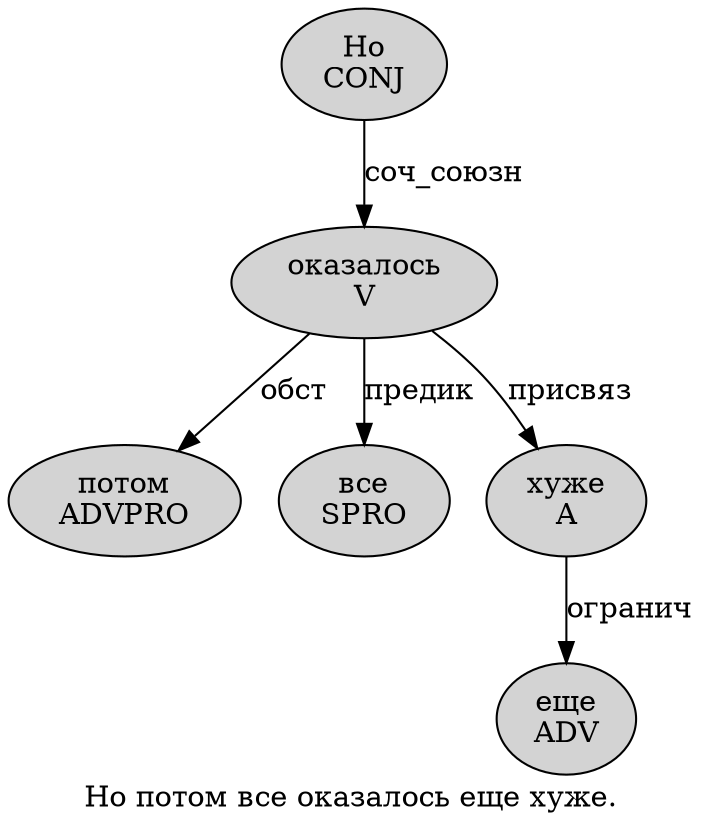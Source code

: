 digraph SENTENCE_3193 {
	graph [label="Но потом все оказалось еще хуже."]
	node [style=filled]
		0 [label="Но
CONJ" color="" fillcolor=lightgray penwidth=1 shape=ellipse]
		1 [label="потом
ADVPRO" color="" fillcolor=lightgray penwidth=1 shape=ellipse]
		2 [label="все
SPRO" color="" fillcolor=lightgray penwidth=1 shape=ellipse]
		3 [label="оказалось
V" color="" fillcolor=lightgray penwidth=1 shape=ellipse]
		4 [label="еще
ADV" color="" fillcolor=lightgray penwidth=1 shape=ellipse]
		5 [label="хуже
A" color="" fillcolor=lightgray penwidth=1 shape=ellipse]
			0 -> 3 [label="соч_союзн"]
			3 -> 1 [label="обст"]
			3 -> 2 [label="предик"]
			3 -> 5 [label="присвяз"]
			5 -> 4 [label="огранич"]
}